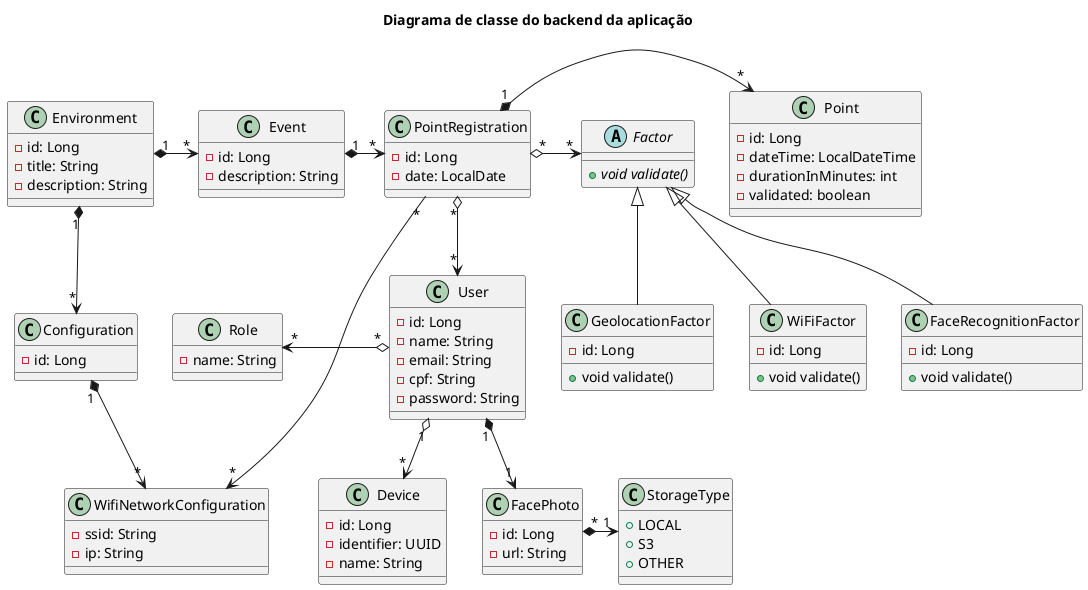 @startuml
title Diagrama de classe do backend da aplicação

class User {
    - id: Long
    - name: String
    - email: String
    - cpf: String
    - password: String
}

class Device {
    - id: Long
    - identifier: UUID
    - name: String
}

class FacePhoto {
    - id: Long
    - url: String
}

class StorageType {
    + LOCAL
    + S3
    + OTHER
}

class Role {
    - name: String
}

class Event {
    - id: Long
    - description: String
}

class PointRegistration {
    - id: Long
    - date: LocalDate
}

class Point {
    - id: Long
    - dateTime: LocalDateTime
    - durationInMinutes: int
    - validated: boolean
}

abstract class Factor {
    + void {abstract} validate()
}

class Environment {
    - id: Long
    - title: String
    - description: String
}

class Configuration {
    - id: Long
}

class WifiNetworkConfiguration {
    - ssid: String
    - ip: String
}

class FaceRecognitionFactor {
    - id: Long
    + void validate()
}

class GeolocationFactor {
    - id: Long
    + void validate()
}

class WiFiFactor {
    - id: Long
    + void validate()
}

Environment "1" *-> "*" Event
Environment "1" *-down-> "*" Configuration
Configuration "1" *-down-> "*" WifiNetworkConfiguration
Event "1" *-> "*" PointRegistration

PointRegistration "1" *-> "*" Point
PointRegistration "*" o-down-> "*" User
PointRegistration "*" o-> "*" Factor
PointRegistration "*" --> "*" WifiNetworkConfiguration

Factor <|-- FaceRecognitionFactor
Factor <|-- GeolocationFactor
Factor <|-- WiFiFactor

User "*" o-left-> "*" Role
User "1" o-down-> "*" Device
User "1" *-down-> "1" FacePhoto

FacePhoto "*" *-> "1" StorageType

@enduml